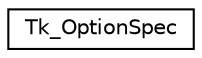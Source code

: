 digraph "Graphical Class Hierarchy"
{
  edge [fontname="Helvetica",fontsize="10",labelfontname="Helvetica",labelfontsize="10"];
  node [fontname="Helvetica",fontsize="10",shape=record];
  rankdir="LR";
  Node1 [label="Tk_OptionSpec",height=0.2,width=0.4,color="black", fillcolor="white", style="filled",URL="$struct_tk___option_spec.html"];
}

